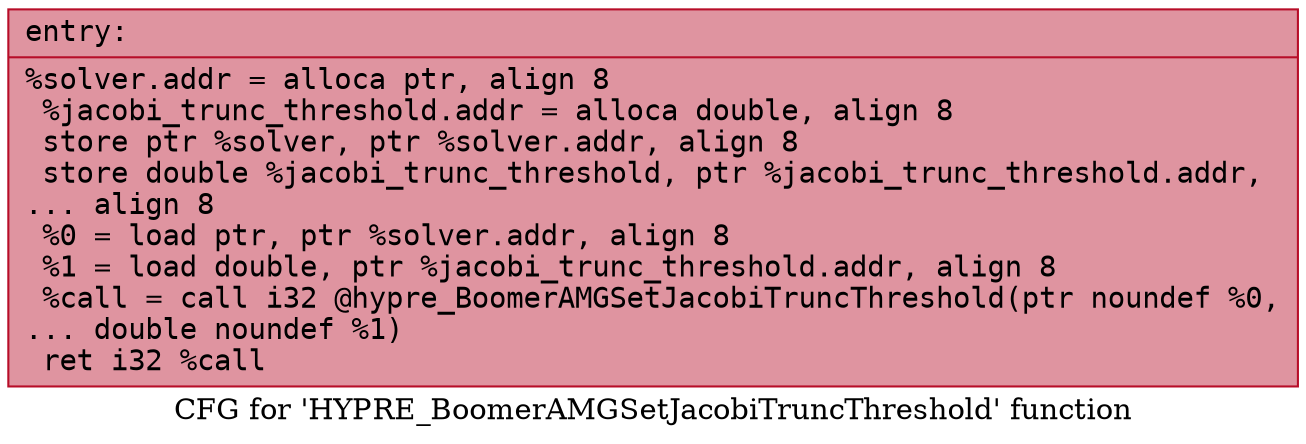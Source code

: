 digraph "CFG for 'HYPRE_BoomerAMGSetJacobiTruncThreshold' function" {
	label="CFG for 'HYPRE_BoomerAMGSetJacobiTruncThreshold' function";

	Node0x55f5a9a4bb60 [shape=record,color="#b70d28ff", style=filled, fillcolor="#b70d2870" fontname="Courier",label="{entry:\l|  %solver.addr = alloca ptr, align 8\l  %jacobi_trunc_threshold.addr = alloca double, align 8\l  store ptr %solver, ptr %solver.addr, align 8\l  store double %jacobi_trunc_threshold, ptr %jacobi_trunc_threshold.addr,\l... align 8\l  %0 = load ptr, ptr %solver.addr, align 8\l  %1 = load double, ptr %jacobi_trunc_threshold.addr, align 8\l  %call = call i32 @hypre_BoomerAMGSetJacobiTruncThreshold(ptr noundef %0,\l... double noundef %1)\l  ret i32 %call\l}"];
}
